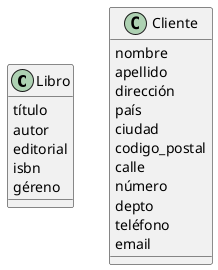 @startuml

class Libro {
    título
    autor
    editorial
    isbn
    géreno
}

class Cliente {
    nombre
    apellido
    dirección
    país
    ciudad
    codigo_postal
    calle
    número
    depto
    teléfono
    email
}

@enduml